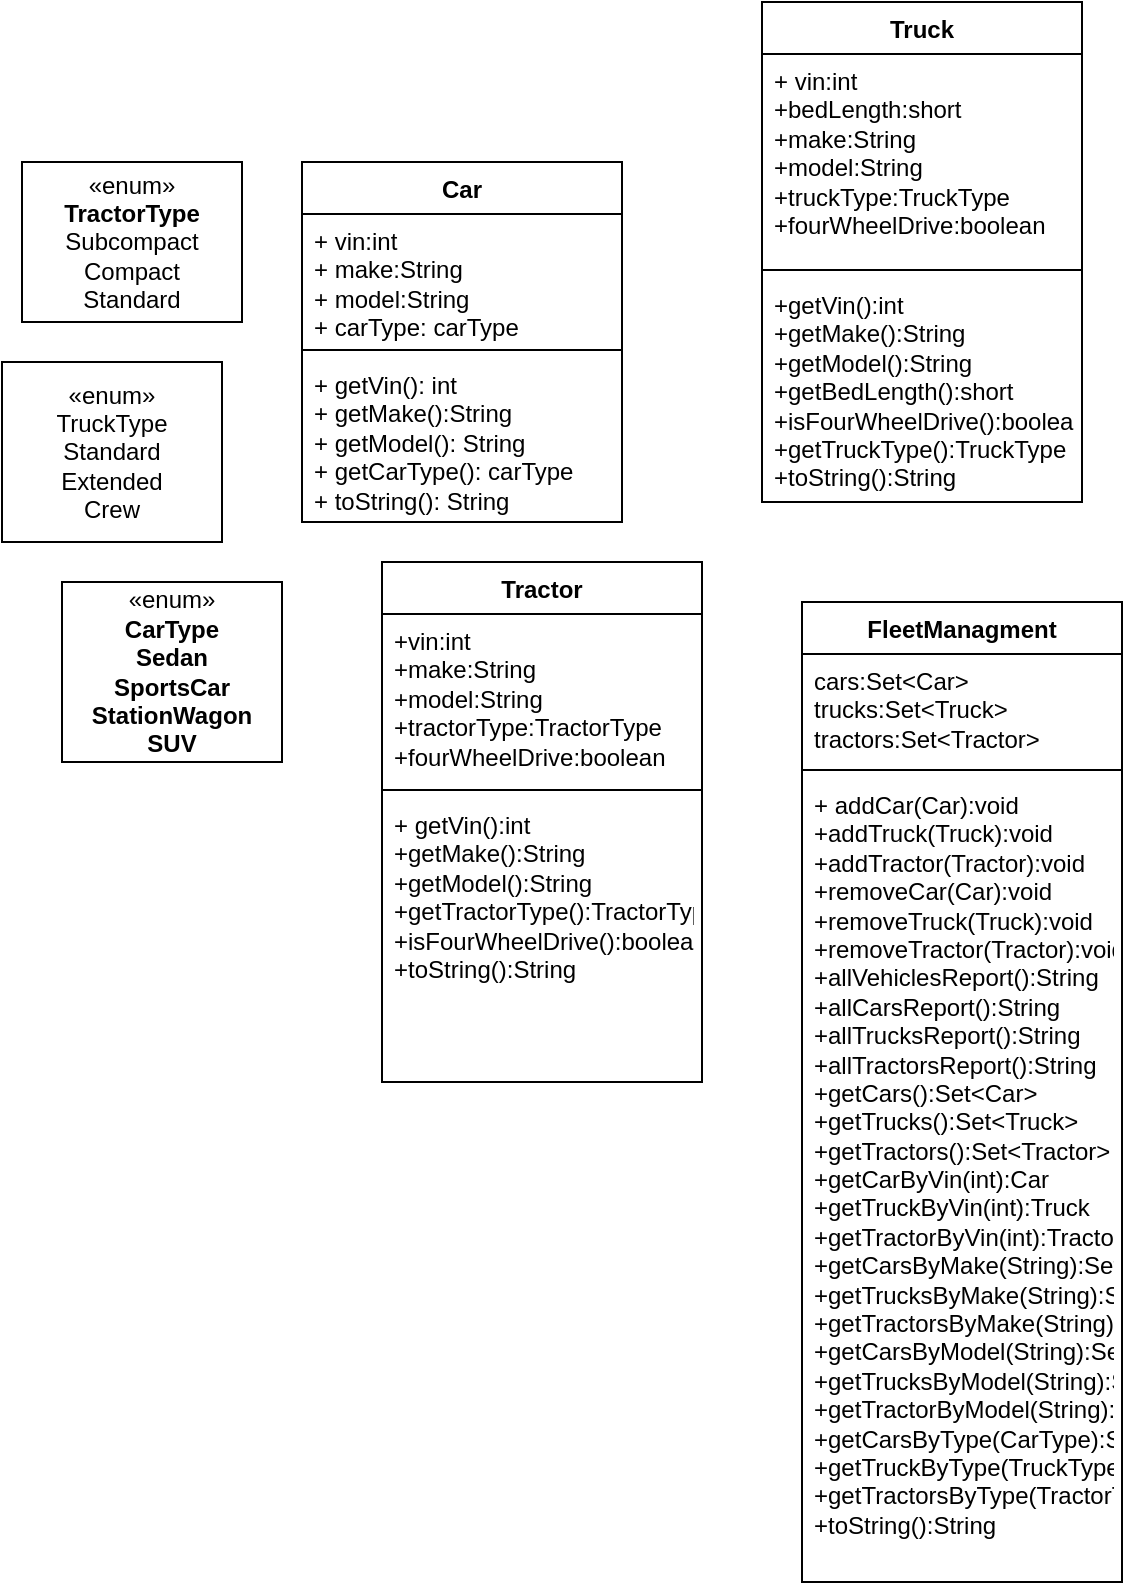 <mxfile version="23.1.6" type="github">
  <diagram name="Page-1" id="2yBuE_7bHHZLBpGXVRLE">
    <mxGraphModel dx="1672" dy="1085" grid="1" gridSize="10" guides="1" tooltips="1" connect="1" arrows="1" fold="1" page="1" pageScale="1" pageWidth="850" pageHeight="1100" math="0" shadow="0">
      <root>
        <mxCell id="0" />
        <mxCell id="1" parent="0" />
        <mxCell id="fVFEEhRv6d_vcLKSIuVx-1" value="Tractor" style="swimlane;fontStyle=1;align=center;verticalAlign=top;childLayout=stackLayout;horizontal=1;startSize=26;horizontalStack=0;resizeParent=1;resizeParentMax=0;resizeLast=0;collapsible=1;marginBottom=0;whiteSpace=wrap;html=1;" vertex="1" parent="1">
          <mxGeometry x="-10" y="300" width="160" height="260" as="geometry" />
        </mxCell>
        <mxCell id="fVFEEhRv6d_vcLKSIuVx-2" value="+vin:int&lt;br&gt;+make:String&lt;br&gt;+model:String&lt;br&gt;+tractorType:TractorType&lt;br&gt;+fourWheelDrive:boolean" style="text;strokeColor=none;fillColor=none;align=left;verticalAlign=top;spacingLeft=4;spacingRight=4;overflow=hidden;rotatable=0;points=[[0,0.5],[1,0.5]];portConstraint=eastwest;whiteSpace=wrap;html=1;" vertex="1" parent="fVFEEhRv6d_vcLKSIuVx-1">
          <mxGeometry y="26" width="160" height="84" as="geometry" />
        </mxCell>
        <mxCell id="fVFEEhRv6d_vcLKSIuVx-3" value="" style="line;strokeWidth=1;fillColor=none;align=left;verticalAlign=middle;spacingTop=-1;spacingLeft=3;spacingRight=3;rotatable=0;labelPosition=right;points=[];portConstraint=eastwest;strokeColor=inherit;" vertex="1" parent="fVFEEhRv6d_vcLKSIuVx-1">
          <mxGeometry y="110" width="160" height="8" as="geometry" />
        </mxCell>
        <mxCell id="fVFEEhRv6d_vcLKSIuVx-4" value="+ getVin():int&lt;br&gt;+getMake():String&lt;br&gt;+getModel():String&lt;br&gt;+getTractorType():TractorType&lt;br&gt;+isFourWheelDrive():boolean&lt;br&gt;+toString():String" style="text;strokeColor=none;fillColor=none;align=left;verticalAlign=top;spacingLeft=4;spacingRight=4;overflow=hidden;rotatable=0;points=[[0,0.5],[1,0.5]];portConstraint=eastwest;whiteSpace=wrap;html=1;" vertex="1" parent="fVFEEhRv6d_vcLKSIuVx-1">
          <mxGeometry y="118" width="160" height="142" as="geometry" />
        </mxCell>
        <mxCell id="fVFEEhRv6d_vcLKSIuVx-5" value="Truck" style="swimlane;fontStyle=1;align=center;verticalAlign=top;childLayout=stackLayout;horizontal=1;startSize=26;horizontalStack=0;resizeParent=1;resizeParentMax=0;resizeLast=0;collapsible=1;marginBottom=0;whiteSpace=wrap;html=1;" vertex="1" parent="1">
          <mxGeometry x="180" y="20" width="160" height="250" as="geometry" />
        </mxCell>
        <mxCell id="fVFEEhRv6d_vcLKSIuVx-6" value="+ vin:int&lt;br&gt;+bedLength:short&lt;br&gt;+make:String&lt;br&gt;+model:String&lt;br&gt;+truckType:TruckType&lt;br&gt;+fourWheelDrive:boolean" style="text;strokeColor=none;fillColor=none;align=left;verticalAlign=top;spacingLeft=4;spacingRight=4;overflow=hidden;rotatable=0;points=[[0,0.5],[1,0.5]];portConstraint=eastwest;whiteSpace=wrap;html=1;" vertex="1" parent="fVFEEhRv6d_vcLKSIuVx-5">
          <mxGeometry y="26" width="160" height="104" as="geometry" />
        </mxCell>
        <mxCell id="fVFEEhRv6d_vcLKSIuVx-7" value="" style="line;strokeWidth=1;fillColor=none;align=left;verticalAlign=middle;spacingTop=-1;spacingLeft=3;spacingRight=3;rotatable=0;labelPosition=right;points=[];portConstraint=eastwest;strokeColor=inherit;" vertex="1" parent="fVFEEhRv6d_vcLKSIuVx-5">
          <mxGeometry y="130" width="160" height="8" as="geometry" />
        </mxCell>
        <mxCell id="fVFEEhRv6d_vcLKSIuVx-8" value="+getVin():int&lt;br&gt;+getMake():String&lt;br&gt;+getModel():String&lt;br&gt;+getBedLength():short&lt;div&gt;+isFourWheelDrive():boolean&lt;/div&gt;&lt;div&gt;+getTruckType():TruckType&lt;/div&gt;&lt;div&gt;+toString():String&lt;/div&gt;" style="text;strokeColor=none;fillColor=none;align=left;verticalAlign=top;spacingLeft=4;spacingRight=4;overflow=hidden;rotatable=0;points=[[0,0.5],[1,0.5]];portConstraint=eastwest;whiteSpace=wrap;html=1;" vertex="1" parent="fVFEEhRv6d_vcLKSIuVx-5">
          <mxGeometry y="138" width="160" height="112" as="geometry" />
        </mxCell>
        <mxCell id="fVFEEhRv6d_vcLKSIuVx-9" value="FleetManagment" style="swimlane;fontStyle=1;align=center;verticalAlign=top;childLayout=stackLayout;horizontal=1;startSize=26;horizontalStack=0;resizeParent=1;resizeParentMax=0;resizeLast=0;collapsible=1;marginBottom=0;whiteSpace=wrap;html=1;" vertex="1" parent="1">
          <mxGeometry x="200" y="320" width="160" height="490" as="geometry" />
        </mxCell>
        <mxCell id="fVFEEhRv6d_vcLKSIuVx-10" value="cars:Set&amp;lt;Car&amp;gt;&lt;br&gt;trucks:Set&amp;lt;Truck&amp;gt;&lt;br&gt;tractors:Set&amp;lt;Tractor&amp;gt;" style="text;strokeColor=none;fillColor=none;align=left;verticalAlign=top;spacingLeft=4;spacingRight=4;overflow=hidden;rotatable=0;points=[[0,0.5],[1,0.5]];portConstraint=eastwest;whiteSpace=wrap;html=1;" vertex="1" parent="fVFEEhRv6d_vcLKSIuVx-9">
          <mxGeometry y="26" width="160" height="54" as="geometry" />
        </mxCell>
        <mxCell id="fVFEEhRv6d_vcLKSIuVx-11" value="" style="line;strokeWidth=1;fillColor=none;align=left;verticalAlign=middle;spacingTop=-1;spacingLeft=3;spacingRight=3;rotatable=0;labelPosition=right;points=[];portConstraint=eastwest;strokeColor=inherit;" vertex="1" parent="fVFEEhRv6d_vcLKSIuVx-9">
          <mxGeometry y="80" width="160" height="8" as="geometry" />
        </mxCell>
        <mxCell id="fVFEEhRv6d_vcLKSIuVx-12" value="+ addCar(Car):void&lt;br&gt;+addTruck(Truck):void&lt;br&gt;+addTractor(Tractor):void&lt;br&gt;+removeCar(Car):void&lt;br&gt;+removeTruck(Truck):void&lt;br&gt;+removeTractor(Tractor):void&lt;br&gt;+allVehiclesReport():String&lt;br&gt;+allCarsReport():String&lt;br&gt;+allTrucksReport():String&lt;br&gt;+allTractorsReport():String&lt;br&gt;+getCars():Set&amp;lt;Car&amp;gt;&lt;br&gt;+getTrucks():Set&amp;lt;Truck&amp;gt;&lt;br&gt;+getTractors():Set&amp;lt;Tractor&amp;gt;&lt;br&gt;+getCarByVin(int):Car&lt;br&gt;+getTruckByVin(int):Truck&lt;br&gt;+getTractorByVin(int):Tractor&lt;div&gt;+getCarsByMake(String):Set&amp;lt;Truck&lt;span style=&quot;background-color: initial;&quot;&gt;&amp;gt;&lt;/span&gt;&lt;/div&gt;&lt;div&gt;&lt;span style=&quot;background-color: initial;&quot;&gt;+getTrucksByMake(String):Set&amp;lt;Truck&amp;gt;&lt;/span&gt;&lt;/div&gt;&lt;div&gt;&lt;span style=&quot;background-color: initial;&quot;&gt;+getTractorsByMake(String):Set&amp;lt;Tractor&amp;gt;&lt;/span&gt;&lt;/div&gt;&lt;div&gt;&lt;span style=&quot;background-color: initial;&quot;&gt;+getCarsByModel(String):Set&amp;lt;Car&amp;gt;&lt;/span&gt;&lt;/div&gt;&lt;div&gt;&lt;span style=&quot;background-color: initial;&quot;&gt;+getTrucksByModel(String):Set&amp;lt;Truck&amp;gt;&lt;/span&gt;&lt;/div&gt;&lt;div&gt;&lt;span style=&quot;background-color: initial;&quot;&gt;+getTractorByModel(String):Set&amp;lt;Tractor&amp;gt;&lt;/span&gt;&lt;/div&gt;&lt;div&gt;&lt;span style=&quot;background-color: initial;&quot;&gt;+getCarsByType(CarType):Set&amp;lt;Car&amp;gt;&lt;/span&gt;&lt;/div&gt;&lt;div&gt;&lt;span style=&quot;background-color: initial;&quot;&gt;+getTruckByType(TruckType):Set&amp;lt;Truck&amp;gt;&lt;/span&gt;&lt;/div&gt;&lt;div&gt;&lt;span style=&quot;background-color: initial;&quot;&gt;+getTractorsByType(TractorType):Set&amp;lt;Tractor&amp;gt;&lt;/span&gt;&lt;/div&gt;&lt;div&gt;&lt;span style=&quot;background-color: initial;&quot;&gt;+toString():String&lt;/span&gt;&lt;/div&gt;" style="text;strokeColor=none;fillColor=none;align=left;verticalAlign=top;spacingLeft=4;spacingRight=4;overflow=hidden;rotatable=0;points=[[0,0.5],[1,0.5]];portConstraint=eastwest;whiteSpace=wrap;html=1;" vertex="1" parent="fVFEEhRv6d_vcLKSIuVx-9">
          <mxGeometry y="88" width="160" height="402" as="geometry" />
        </mxCell>
        <mxCell id="fVFEEhRv6d_vcLKSIuVx-13" value="Car" style="swimlane;fontStyle=1;align=center;verticalAlign=top;childLayout=stackLayout;horizontal=1;startSize=26;horizontalStack=0;resizeParent=1;resizeParentMax=0;resizeLast=0;collapsible=1;marginBottom=0;whiteSpace=wrap;html=1;" vertex="1" parent="1">
          <mxGeometry x="-50" y="100" width="160" height="180" as="geometry" />
        </mxCell>
        <mxCell id="fVFEEhRv6d_vcLKSIuVx-14" value="+ vin:int&lt;br&gt;+ make:String&lt;br&gt;+ model:String&lt;br&gt;+ carType: carType" style="text;strokeColor=none;fillColor=none;align=left;verticalAlign=top;spacingLeft=4;spacingRight=4;overflow=hidden;rotatable=0;points=[[0,0.5],[1,0.5]];portConstraint=eastwest;whiteSpace=wrap;html=1;" vertex="1" parent="fVFEEhRv6d_vcLKSIuVx-13">
          <mxGeometry y="26" width="160" height="64" as="geometry" />
        </mxCell>
        <mxCell id="fVFEEhRv6d_vcLKSIuVx-15" value="" style="line;strokeWidth=1;fillColor=none;align=left;verticalAlign=middle;spacingTop=-1;spacingLeft=3;spacingRight=3;rotatable=0;labelPosition=right;points=[];portConstraint=eastwest;strokeColor=inherit;" vertex="1" parent="fVFEEhRv6d_vcLKSIuVx-13">
          <mxGeometry y="90" width="160" height="8" as="geometry" />
        </mxCell>
        <mxCell id="fVFEEhRv6d_vcLKSIuVx-16" value="+ getVin(): int&lt;div&gt;+ getMake():String&lt;/div&gt;&lt;div&gt;+ getModel(): String&lt;/div&gt;&lt;div&gt;+ getCarType(): carType&lt;/div&gt;&lt;div&gt;+ toString(): String&lt;/div&gt;&lt;div&gt;&lt;br&gt;&lt;/div&gt;" style="text;strokeColor=none;fillColor=none;align=left;verticalAlign=top;spacingLeft=4;spacingRight=4;overflow=hidden;rotatable=0;points=[[0,0.5],[1,0.5]];portConstraint=eastwest;whiteSpace=wrap;html=1;" vertex="1" parent="fVFEEhRv6d_vcLKSIuVx-13">
          <mxGeometry y="98" width="160" height="82" as="geometry" />
        </mxCell>
        <mxCell id="fVFEEhRv6d_vcLKSIuVx-19" value="«enum»&lt;br&gt;&lt;b&gt;CarType&lt;br&gt;Sedan&lt;br&gt;SportsCar&lt;br&gt;StationWagon&lt;br&gt;SUV&lt;br&gt;&lt;/b&gt;" style="html=1;whiteSpace=wrap;" vertex="1" parent="1">
          <mxGeometry x="-170" y="310" width="110" height="90" as="geometry" />
        </mxCell>
        <mxCell id="fVFEEhRv6d_vcLKSIuVx-20" value="«enum»&lt;br&gt;&lt;b&gt;TractorType&lt;br&gt;&lt;/b&gt;Subcompact&lt;br&gt;Compact&lt;br&gt;Standard" style="html=1;whiteSpace=wrap;" vertex="1" parent="1">
          <mxGeometry x="-190" y="100" width="110" height="80" as="geometry" />
        </mxCell>
        <mxCell id="fVFEEhRv6d_vcLKSIuVx-21" value="«enum»&lt;br&gt;TruckType&lt;br&gt;Standard&lt;br&gt;Extended&lt;br&gt;Crew" style="html=1;whiteSpace=wrap;" vertex="1" parent="1">
          <mxGeometry x="-200" y="200" width="110" height="90" as="geometry" />
        </mxCell>
      </root>
    </mxGraphModel>
  </diagram>
</mxfile>
